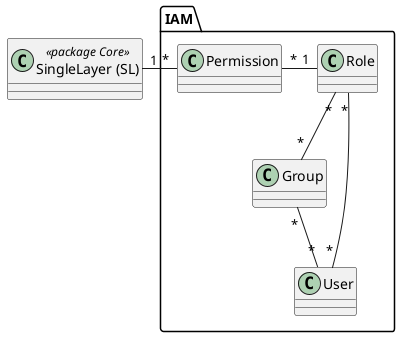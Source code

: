 @startuml
package IAM {
class "Group" as grp
class "User" as usr
class "Role" as role
class "Permission" as perm
}

class "SingleLayer (SL)" as sl << package Core >>

sl "1" -right- "*" perm
perm "*" -right- "1" role

role "*" -- "*" grp
role "*" -- "*" usr
grp "*" -- "*" usr
@enduml